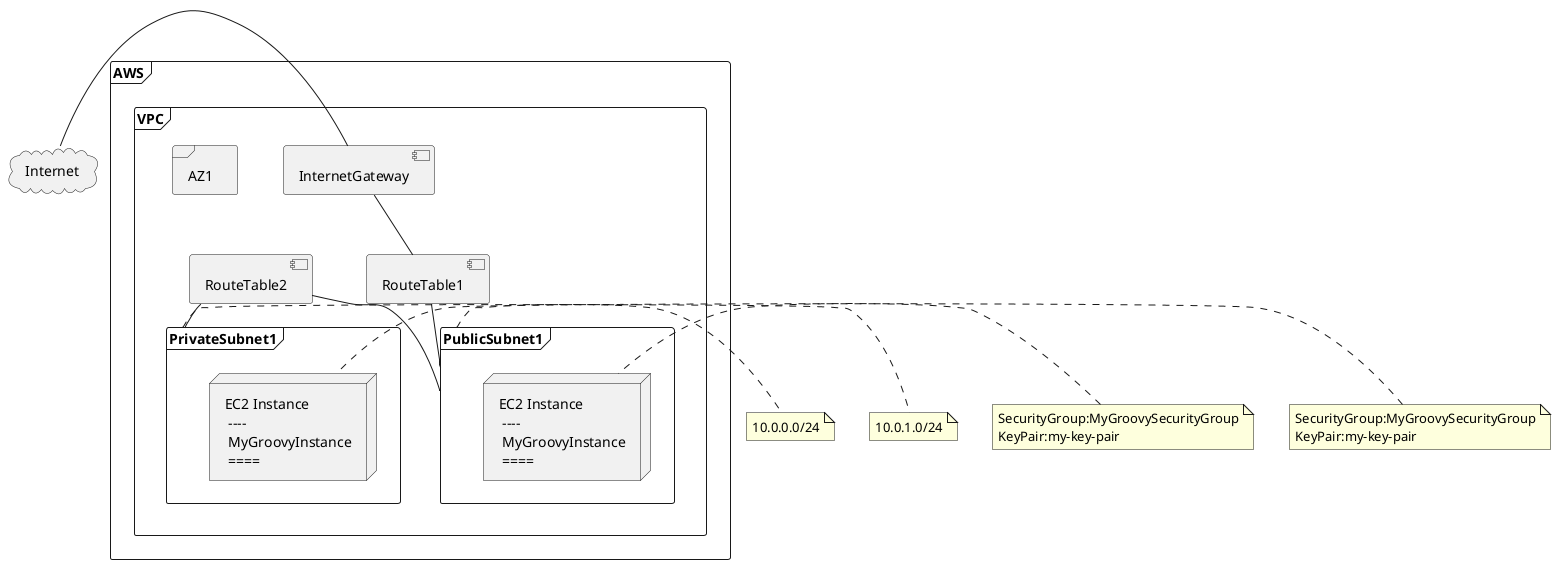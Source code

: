 @startuml
cloud Internet
frame "AWS" {
frame "VPC" {
    Internet - [InternetGateway]
    [InternetGateway] -- [RouteTable1]
    [RouteTable1] -- PublicSubnet1
    [RouteTable2] -- PublicSubnet1
    [RouteTable2] -- PrivateSubnet1
    frame "AZ1" {
      frame "PublicSubnet1" {
        node ec2_1 [
        EC2 Instance
         ----
         MyGroovyInstance
         ====
       ]
      }
      frame "PrivateSubnet1" {
        node ec2_2 [
        EC2 Instance
         ----
         MyGroovyInstance
         ====
       ]
      }
    }
}
}
note right of PublicSubnet1
  10.0.0.0/24
end note
note right of PrivateSubnet1
  10.0.1.0/24
end note
note left of ec2_1
  SecurityGroup:MyGroovySecurityGroup
  KeyPair:my-key-pair
end note
note left of ec2_2
  SecurityGroup:MyGroovySecurityGroup
  KeyPair:my-key-pair
end note
@enduml